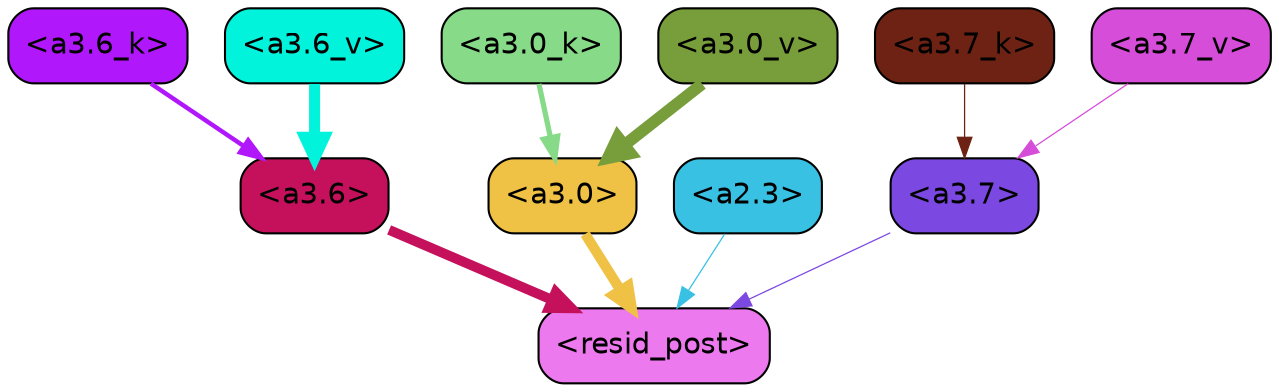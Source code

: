 strict digraph "" {
	graph [bgcolor=transparent,
		layout=dot,
		overlap=false,
		splines=true
	];
	"<a3.7>"	[color=black,
		fillcolor="#7c48e2",
		fontname=Helvetica,
		shape=box,
		style="filled, rounded"];
	"<resid_post>"	[color=black,
		fillcolor="#ec79ed",
		fontname=Helvetica,
		shape=box,
		style="filled, rounded"];
	"<a3.7>" -> "<resid_post>"	[color="#7c48e2",
		penwidth=0.6];
	"<a3.6>"	[color=black,
		fillcolor="#c5115c",
		fontname=Helvetica,
		shape=box,
		style="filled, rounded"];
	"<a3.6>" -> "<resid_post>"	[color="#c5115c",
		penwidth=4.752790808677673];
	"<a3.0>"	[color=black,
		fillcolor="#efc245",
		fontname=Helvetica,
		shape=box,
		style="filled, rounded"];
	"<a3.0>" -> "<resid_post>"	[color="#efc245",
		penwidth=4.897669434547424];
	"<a2.3>"	[color=black,
		fillcolor="#38c1e3",
		fontname=Helvetica,
		shape=box,
		style="filled, rounded"];
	"<a2.3>" -> "<resid_post>"	[color="#38c1e3",
		penwidth=0.6];
	"<a3.7_k>"	[color=black,
		fillcolor="#6d2213",
		fontname=Helvetica,
		shape=box,
		style="filled, rounded"];
	"<a3.7_k>" -> "<a3.7>"	[color="#6d2213",
		penwidth=0.6];
	"<a3.6_k>"	[color=black,
		fillcolor="#b117fb",
		fontname=Helvetica,
		shape=box,
		style="filled, rounded"];
	"<a3.6_k>" -> "<a3.6>"	[color="#b117fb",
		penwidth=2.13908451795578];
	"<a3.0_k>"	[color=black,
		fillcolor="#87da87",
		fontname=Helvetica,
		shape=box,
		style="filled, rounded"];
	"<a3.0_k>" -> "<a3.0>"	[color="#87da87",
		penwidth=2.520303964614868];
	"<a3.7_v>"	[color=black,
		fillcolor="#d64dd9",
		fontname=Helvetica,
		shape=box,
		style="filled, rounded"];
	"<a3.7_v>" -> "<a3.7>"	[color="#d64dd9",
		penwidth=0.6];
	"<a3.6_v>"	[color=black,
		fillcolor="#01f3dc",
		fontname=Helvetica,
		shape=box,
		style="filled, rounded"];
	"<a3.6_v>" -> "<a3.6>"	[color="#01f3dc",
		penwidth=5.297133803367615];
	"<a3.0_v>"	[color=black,
		fillcolor="#789e3c",
		fontname=Helvetica,
		shape=box,
		style="filled, rounded"];
	"<a3.0_v>" -> "<a3.0>"	[color="#789e3c",
		penwidth=5.680712580680847];
}
